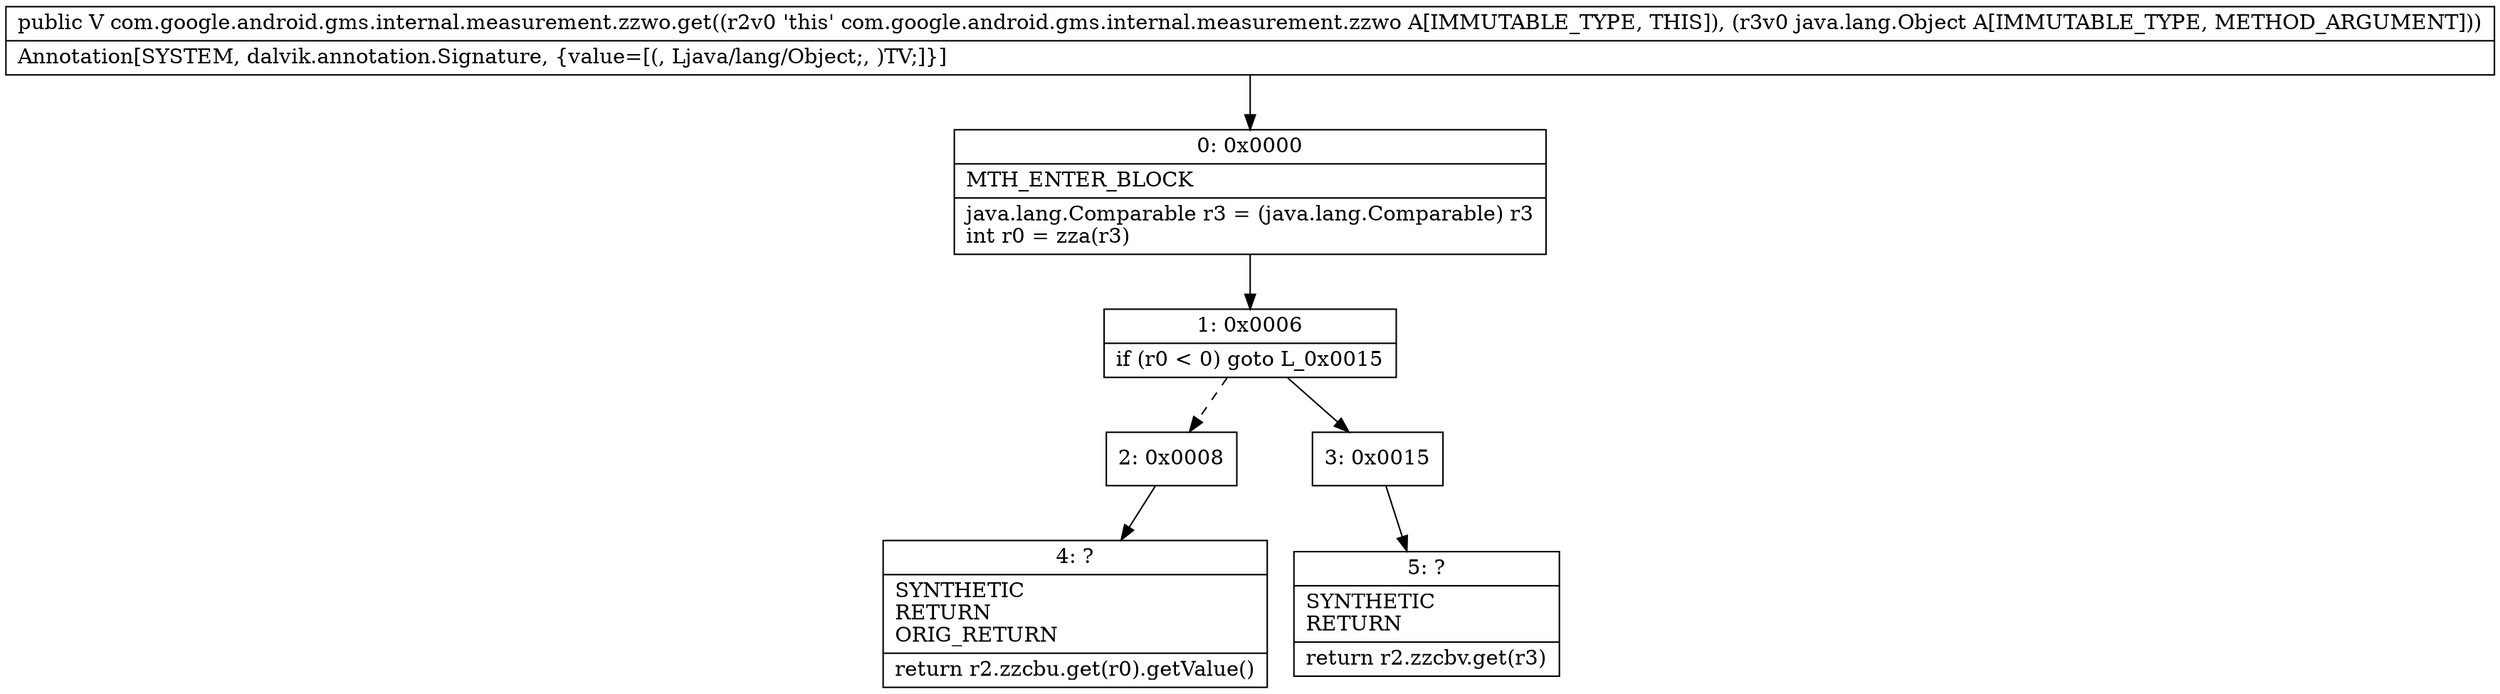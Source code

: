 digraph "CFG forcom.google.android.gms.internal.measurement.zzwo.get(Ljava\/lang\/Object;)Ljava\/lang\/Object;" {
Node_0 [shape=record,label="{0\:\ 0x0000|MTH_ENTER_BLOCK\l|java.lang.Comparable r3 = (java.lang.Comparable) r3\lint r0 = zza(r3)\l}"];
Node_1 [shape=record,label="{1\:\ 0x0006|if (r0 \< 0) goto L_0x0015\l}"];
Node_2 [shape=record,label="{2\:\ 0x0008}"];
Node_3 [shape=record,label="{3\:\ 0x0015}"];
Node_4 [shape=record,label="{4\:\ ?|SYNTHETIC\lRETURN\lORIG_RETURN\l|return r2.zzcbu.get(r0).getValue()\l}"];
Node_5 [shape=record,label="{5\:\ ?|SYNTHETIC\lRETURN\l|return r2.zzcbv.get(r3)\l}"];
MethodNode[shape=record,label="{public V com.google.android.gms.internal.measurement.zzwo.get((r2v0 'this' com.google.android.gms.internal.measurement.zzwo A[IMMUTABLE_TYPE, THIS]), (r3v0 java.lang.Object A[IMMUTABLE_TYPE, METHOD_ARGUMENT]))  | Annotation[SYSTEM, dalvik.annotation.Signature, \{value=[(, Ljava\/lang\/Object;, )TV;]\}]\l}"];
MethodNode -> Node_0;
Node_0 -> Node_1;
Node_1 -> Node_2[style=dashed];
Node_1 -> Node_3;
Node_2 -> Node_4;
Node_3 -> Node_5;
}

